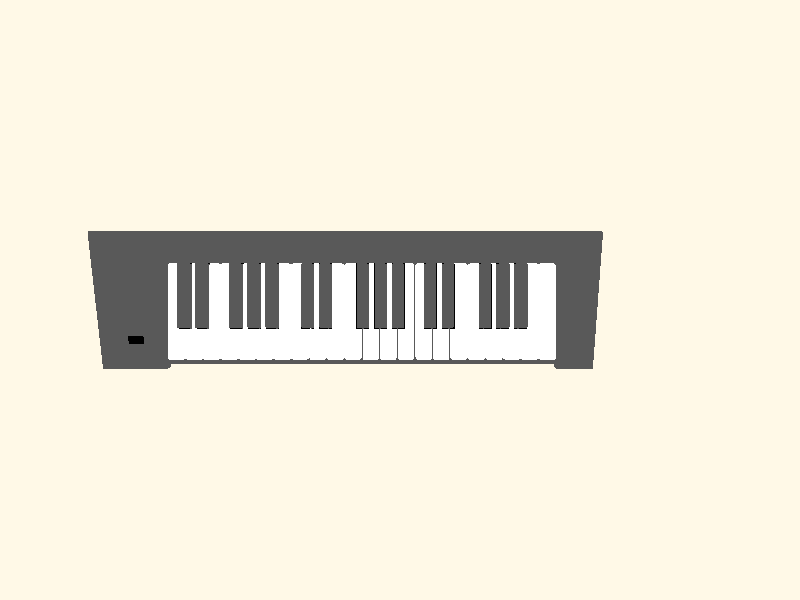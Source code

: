 //this is the file containing the piano keyboards ( midi input) that you can see on the photo
#version 3.7;
global_settings {assumed_gamma 1.0}
#include "colors.inc"
#include "functions.inc"
#include "math.inc"
#include "transforms.inc" // some not built in basic shapes
#include "shapes.inc"
#include "shapes2.inc"
#include "shapesq.inc"

//Scene for better visualisation
//--------------------------------------------------------------------------
#version 3.7;
global_settings { assumed_gamma 1.0 }
#default{ finish{ ambient 0.1 diffuse 0.9 }}


// camera ------------------------------------------------------------------
#declare Camera_0 = camera {/*ultra_wide_angle*/ angle 75      // front view
location  <0.0 , 5.0 ,-80.0>
right     x*image_width/image_height
look_at   <0.0 , 1.0 , 0.0>
}
#declare Camera_1 = camera {/*ultra_wide_angle*/ angle 90   // diagonal view
location  <10.0 , 2.5 ,-3.0>
right     x*image_width/image_height
look_at   <0.0 , 1.0 , 0.0>
}
#declare Camera_2 = camera {/*ultra_wide_angle*/ angle 90 // right side view
location  <90.0 , 10.0 , 0.0>
right     x*image_width/image_height
look_at   <0.0 , 0.0 , 0.0>
}
#declare Camera_3 = camera {/*ultra_wide_angle*/ angle 90        // top view
location  <0.0 , 60.0 ,-0.001>
right     x*image_width/image_height
look_at   <0.0 , 1.0 , 0.0>
}
camera {Camera_3 translate <40.0 ,0.0 , 0.0>  }
// sun ---------------------------------------------------------------------
light_source {<-1500,2500,-2500> color White }
//light_source {<1500,0,-2500> color White }
// sky ---------------------------------------------------------------------
sky_sphere { pigment { gradient <0,1,0>
                       color_map { [0.00 rgb <1.0,1.0,1.0>]
                                   [0.30 rgb <0.0,0.1,1.0>]
                                   [0.70 rgb <0.0,0.1,1.0>]
                                   [1.00 rgb <1.0,1.0,1.0>]
                                 }
                       scale 2
                     } // end of pigment
           } //end of skysphere
// fog ---------------------------------------------------------------------

fog {fog_type   2
     distance   50
     color      White
     fog_offset 0.1
     fog_alt    2.0
     turbulence 0.8
    }

// ground ------------------------------------------------------------------
plane { <0,1,0>, 0
        texture{ pigment{ color rgb <1.00,0.95,0.8> }
                 finish { phong 0.1 }
               } // end of texture
      } // end of plane

//--------------------------------------------------------------------------
//------------------------- end scene description  -------------------------
//--------------------------------------------------------------------------





//--------------------------------------------------------------------------
//---------------------------     Textures      ----------------------------
//--------------------------------------------------------------------------


#declare PCB_NOIR = texture { pigment{ color rgb< 1, 1, 1>*0.10 } //  color Gray10
// normal { bumps 0.5 scale 0.05 }
finish { phong 1 reflection 0.00 }
} // end of texture


#declare PCB_BLANC = texture{ pigment{ color rgb< 1, 1, 1> } //  color White
// normal { bumps 0.5 scale 0.05 }
finish { phong 1 reflection 0.00 }
} // end of texture

#declare invisible_show = texture{ pigment{ color rgb< 1, 1, 0> }
finish { phong 1 reflection 0.00}
} // end of texture


//--------------------------------------------------------------------------
//---------------------------- declare objects  ----------------------------
//--------------------------------------------------------------------------



//---------------------------------------------------------
// touches de clavier
//---------------------------------------------------------

// touches noires

#declare BlackKEY =  object {Round_Box ( <0,0,2>,< 0.60, 1.00, 6.00>  , 0.10, 0  )
texture {PCB_NOIR}
}
#declare BLACK3Keys = object {
union
{
#local Nr = 0;     // start
#local EndNr = 3; // end
#while (Nr< EndNr)
    object { BlackKEY translate<Nr*1.1,0,0>}
#local Nr = Nr + 1;  // next Nr
#end // end of loop 
}
}
#declare BLACK2Keys = object {
union
{
#local Nr = 0;     // start
#local EndNr = 2; // end
#while (Nr< EndNr)
    object { BlackKEY translate<Nr*1.1,0,0>}
#local Nr = Nr + 1;  // next Nr
#end // end of loop 
}
}

#declare BLACKKeys = object {
union
{
    object { BLACK2Keys translate <0.8 ,0, 0.00> }
    object { BLACK3Keys translate <4.0 ,0, 0.00> }
    object { BLACK2Keys translate <8.4 ,0, 0.00> }
    object { BLACK3Keys translate <11.8,0, 0.00> }
    object { BLACK2Keys translate <16.0,0, 0.00> }
    object { BLACK3Keys translate <19.4,0, 0.00> }
}
}

// trou des touches noires
#declare BlackKEY_hole = box { <-0.1,0,1.9>,< 0.70, 3, 6> }

#declare BLACK3Keys_hole = object {
union
{
#local Nr = 0;     // start
#local EndNr = 3; // end
#while (Nr< EndNr)
    object { BlackKEY_hole translate<Nr*1.1,0,0>}
#local Nr = Nr + 1;  // next Nr
#end // end of loop 
}
}
#declare BLACK2Keys_hole = object {
union
{
#local Nr = 0;     // start
#local EndNr = 2; // end
#while (Nr< EndNr)
    object { BlackKEY_hole translate<Nr*1.1,0,0>}
#local Nr = Nr + 1;  // next Nr
#end // end of loop 
}
}


#declare BLACKKeys_hole = object {
union
{
    object { BLACK2Keys_hole translate <0.8 ,0, 0.00> }
    object { BLACK3Keys_hole translate <4.0 ,0, 0.00> }
    object { BLACK2Keys_hole translate <8.4 ,0, 0.00> }
    object { BLACK3Keys_hole translate <11.8,0, 0.00> }
    object { BLACK2Keys_hole translate <16.0,0, 0.00> }
    object { BLACK3Keys_hole translate <19.4,0, 0.00> }
}
}



// touches blanches
#declare WhiteKEY =  object { Round_Box ( <0,0,0>,< 1.00, 1.0, 6.00> , 0.10, 0)  texture{PCB_BLANC} }
#declare WHITEKeys = object {
union
{
#local Nr = 0;     // start
#local EndNr = 22; // end
    // il y a 23 touches blanches sur le clavier.
#while (Nr< EndNr)
    object { WhiteKEY translate<Nr*1.1,0,0>}
#local Nr = Nr + 1;  // next Nr
#end // end of loop 
}
}


#declare KEYS = object {

union
{
    difference
    {
        object { WHITEKeys }
        object { BLACKKeys_hole }
    }
    object { BLACKKeys translate <0,0.5, 0.00> }

} scale <2.15,2.15,2.15>
translate <9,5,-10>
}
//---------------------------------------------------------




//---------------------------------------------------------
//corps de clavier 66 x 8,3 x 18,4 cm
//---------------------------------------------------------
#declare molette      = object {cylinder { <-1,0,0>,<1,0,0>, 2.0 scale <1.0,1.0,1.0> translate <5,5,-5>}}
#declare molette_hole = object {cylinder { <-1,0,0>,<1,0,0>, 2.0 scale <1.1,1.1,1.1> translate <5,5,-5>}}

#declare KEY_cutout = box { <0,0,0>,< 52.7, 50.00, 17>  }
#declare KEY_cutout2 = box { <0,0,1>,< 52.7, 50.00, 16>  }
/*#declare KEY_cutout = object
{
    merge{
        object {KEY_cutout1 }
        object {KEY_cutout2 }
    }
}*/
// main box of the keyboard
// linear prism in x-direction: from ... to ..., number of points (first = last)
#declare body = object{
#local Xbox = 66.00;
#local Ybox = 8.3;
#local Zbox = 18.4;
difference
{
    merge {

        object {
            //main box
            prism {
                0.00 ,1.00 , 5
                <-1.00, 0.00>, // first point
                < 1.00, 0.00>,
                < 1.00,1>,
                <-1.00,2/3>,
                <-1.00, 0.00>  // last point = first point!!!
                rotate<-90,-90,0> //turns prism in x direction! Don't change this line!
                //setting to the right size
                scale <Xbox*0.95 ,Ybox*0.95 ,(Zbox*0.5)*0.95 >
                translate <Xbox*0.025,0,Zbox/2>
            }
        } //close object {prism}

        //superior box
        object {Round_Box ( <0,0,0> , < Xbox,Ybox*0.16,Zbox >  , 0.30, 0)   rotate <-1*degrees(atan((Ybox/3)/Zbox)),0,0> translate <0,Ybox*0.60,0> }


    }//close merge
    object {KEY_cutout translate <8.4999999,Ybox*0.60+0.00000001, -2.10>} //random errors if not move by a small distance...
    object { molette_hole translate <0,0,0>}
    //object { molette_hole translate <0,0,0>}
} //close difference
//remise au centre
translate <0,0,-Zbox/2>
texture {PCB_NOIR }
} //close object   

//---------------------------------------------------------

#declare midi_keyboard = object{
union {
object{body}
object{KEYS translate <0,-0.50, 2.0>}
object{molette} 
}
}



//--------------------------------------------------------------------------
//---------------------------- objects in scene ----------------------------
//--------------------------------------------------------------------------


//object {KEYS translate <0,-0.50, 2.0> }
object {midi_keyboard translate <0,0.00, 0.00> }








